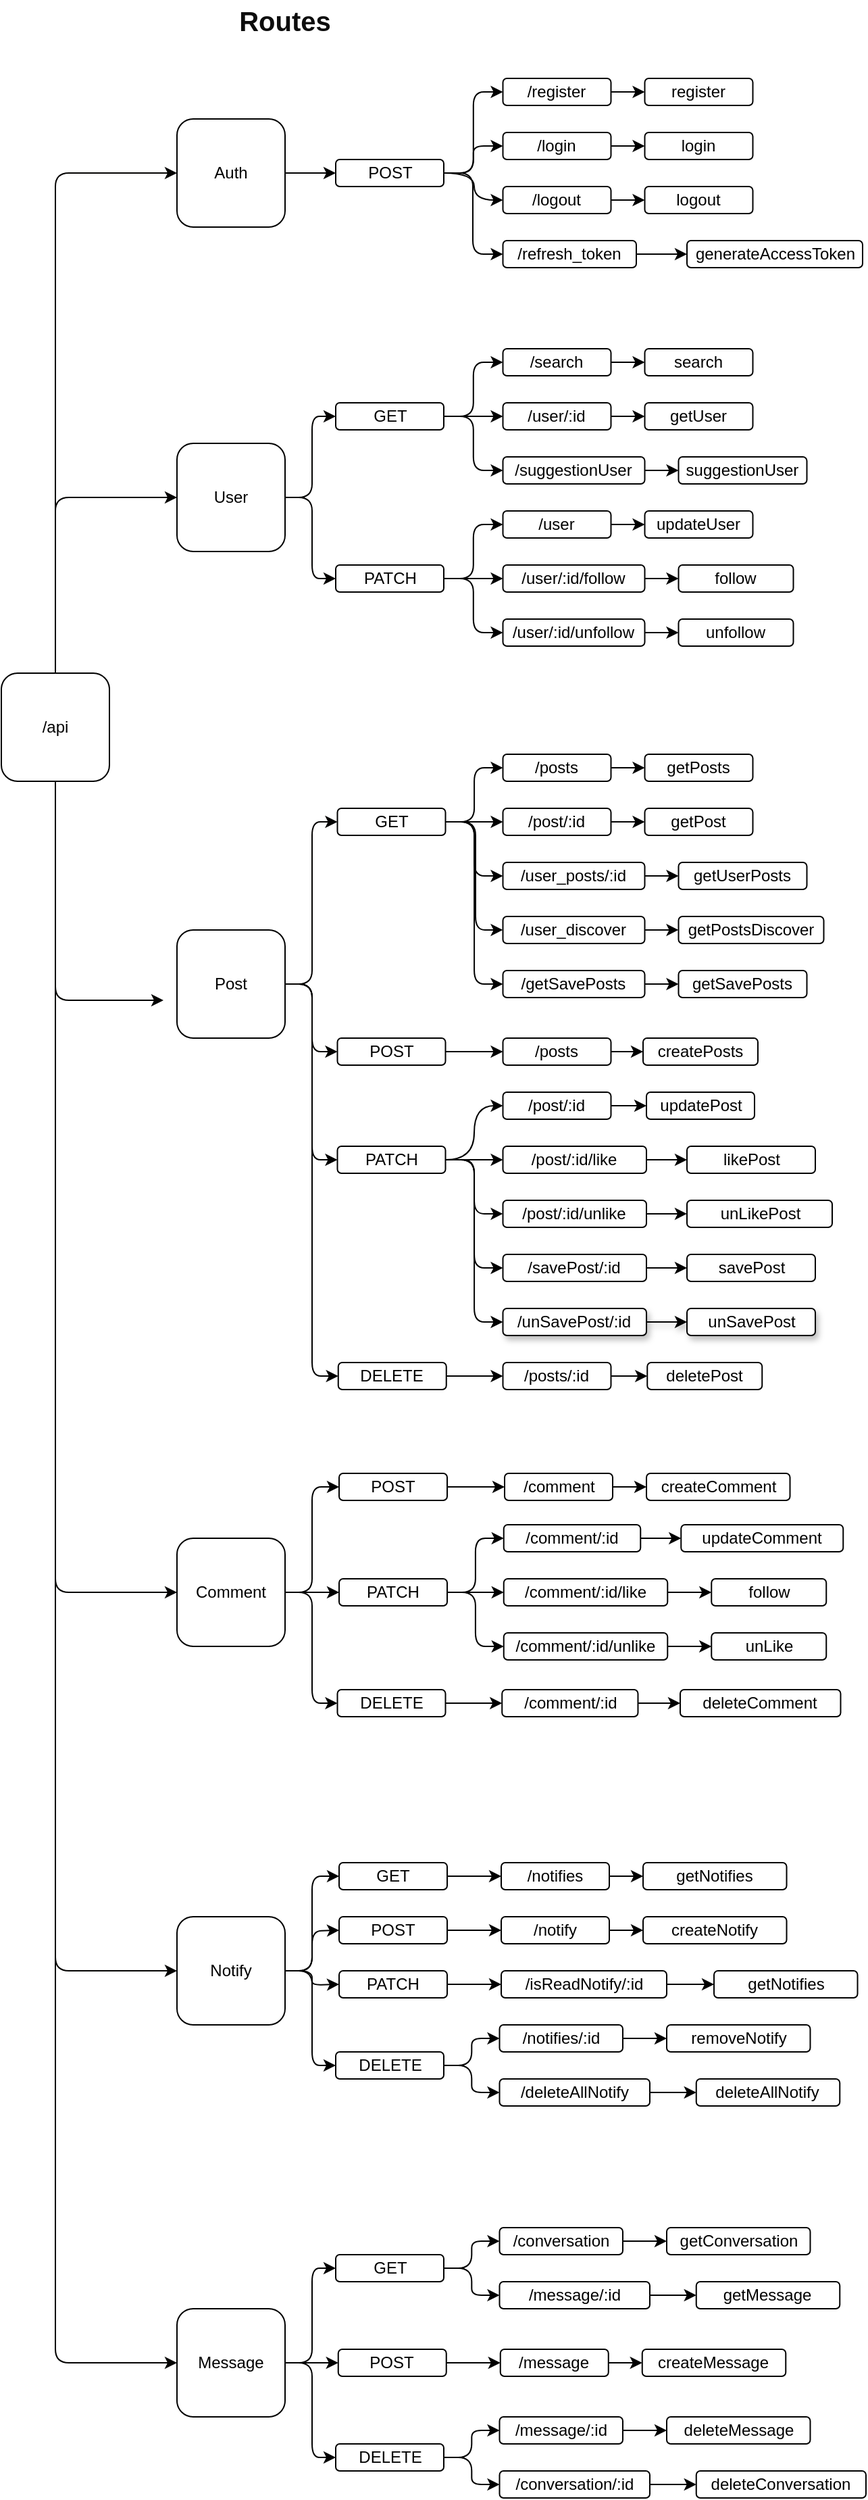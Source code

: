 <mxfile version="17.4.6" type="github">
  <diagram id="-AIn9_jZkJaEOOXUaaFC" name="Page-1">
    <mxGraphModel dx="723" dy="402" grid="1" gridSize="10" guides="1" tooltips="1" connect="1" arrows="1" fold="1" page="1" pageScale="1" pageWidth="1169" pageHeight="827" math="0" shadow="0">
      <root>
        <mxCell id="0" />
        <mxCell id="1" parent="0" />
        <mxCell id="EUdN7cp7eoGhMhSqIml5-3" style="edgeStyle=orthogonalEdgeStyle;curved=0;rounded=1;sketch=0;orthogonalLoop=1;jettySize=auto;html=1;entryX=0;entryY=0.5;entryDx=0;entryDy=0;fontColor=#0D0D0D;strokeColor=#030201;fillColor=#BC6C25;" edge="1" parent="1" source="oRPkmb5jc26MxPRfLBFK-1" target="oRPkmb5jc26MxPRfLBFK-4">
          <mxGeometry relative="1" as="geometry">
            <Array as="points">
              <mxPoint x="250" y="588" />
            </Array>
          </mxGeometry>
        </mxCell>
        <mxCell id="EUdN7cp7eoGhMhSqIml5-4" style="edgeStyle=orthogonalEdgeStyle;curved=0;rounded=1;sketch=0;orthogonalLoop=1;jettySize=auto;html=1;entryX=0;entryY=0.5;entryDx=0;entryDy=0;fontColor=#0D0D0D;strokeColor=#030201;fillColor=#BC6C25;" edge="1" parent="1" source="oRPkmb5jc26MxPRfLBFK-1" target="oRPkmb5jc26MxPRfLBFK-2">
          <mxGeometry relative="1" as="geometry">
            <Array as="points">
              <mxPoint x="250" y="348" />
            </Array>
          </mxGeometry>
        </mxCell>
        <mxCell id="EUdN7cp7eoGhMhSqIml5-5" style="edgeStyle=orthogonalEdgeStyle;curved=0;rounded=1;sketch=0;orthogonalLoop=1;jettySize=auto;html=1;fontColor=#0D0D0D;strokeColor=#030201;fillColor=#BC6C25;" edge="1" parent="1" source="oRPkmb5jc26MxPRfLBFK-1">
          <mxGeometry relative="1" as="geometry">
            <mxPoint x="330" y="960" as="targetPoint" />
            <Array as="points">
              <mxPoint x="250" y="960" />
            </Array>
          </mxGeometry>
        </mxCell>
        <mxCell id="EUdN7cp7eoGhMhSqIml5-6" style="edgeStyle=orthogonalEdgeStyle;curved=0;rounded=1;sketch=0;orthogonalLoop=1;jettySize=auto;html=1;entryX=0;entryY=0.5;entryDx=0;entryDy=0;fontColor=#0D0D0D;strokeColor=#030201;fillColor=#BC6C25;" edge="1" parent="1" source="oRPkmb5jc26MxPRfLBFK-1" target="oRPkmb5jc26MxPRfLBFK-9">
          <mxGeometry relative="1" as="geometry">
            <Array as="points">
              <mxPoint x="250" y="1398" />
            </Array>
          </mxGeometry>
        </mxCell>
        <mxCell id="EUdN7cp7eoGhMhSqIml5-7" style="edgeStyle=orthogonalEdgeStyle;curved=0;rounded=1;sketch=0;orthogonalLoop=1;jettySize=auto;html=1;entryX=0;entryY=0.5;entryDx=0;entryDy=0;fontColor=#0D0D0D;strokeColor=#030201;fillColor=#BC6C25;" edge="1" parent="1" source="oRPkmb5jc26MxPRfLBFK-1" target="oRPkmb5jc26MxPRfLBFK-10">
          <mxGeometry relative="1" as="geometry">
            <Array as="points">
              <mxPoint x="250" y="1678" />
            </Array>
          </mxGeometry>
        </mxCell>
        <mxCell id="EUdN7cp7eoGhMhSqIml5-8" style="edgeStyle=orthogonalEdgeStyle;curved=0;rounded=1;sketch=0;orthogonalLoop=1;jettySize=auto;html=1;entryX=0;entryY=0.5;entryDx=0;entryDy=0;fontColor=#0D0D0D;strokeColor=#030201;fillColor=#BC6C25;" edge="1" parent="1" source="oRPkmb5jc26MxPRfLBFK-1" target="oRPkmb5jc26MxPRfLBFK-11">
          <mxGeometry relative="1" as="geometry">
            <Array as="points">
              <mxPoint x="250" y="1968" />
            </Array>
          </mxGeometry>
        </mxCell>
        <mxCell id="oRPkmb5jc26MxPRfLBFK-1" value="/api" style="whiteSpace=wrap;html=1;aspect=fixed;rounded=1;" parent="1" vertex="1">
          <mxGeometry x="210" y="718" width="80" height="80" as="geometry" />
        </mxCell>
        <mxCell id="oRPkmb5jc26MxPRfLBFK-26" style="edgeStyle=orthogonalEdgeStyle;rounded=1;orthogonalLoop=1;jettySize=auto;html=1;entryX=0;entryY=0.5;entryDx=0;entryDy=0;curved=1;" parent="1" source="oRPkmb5jc26MxPRfLBFK-2" target="oRPkmb5jc26MxPRfLBFK-20" edge="1">
          <mxGeometry relative="1" as="geometry" />
        </mxCell>
        <mxCell id="oRPkmb5jc26MxPRfLBFK-2" value="Auth" style="whiteSpace=wrap;html=1;aspect=fixed;rounded=1;" parent="1" vertex="1">
          <mxGeometry x="340" y="308" width="80" height="80" as="geometry" />
        </mxCell>
        <mxCell id="EUdN7cp7eoGhMhSqIml5-10" style="edgeStyle=orthogonalEdgeStyle;curved=0;rounded=1;sketch=0;orthogonalLoop=1;jettySize=auto;html=1;entryX=0;entryY=0.5;entryDx=0;entryDy=0;fontColor=#0D0D0D;strokeColor=#030201;fillColor=#BC6C25;" edge="1" parent="1" source="oRPkmb5jc26MxPRfLBFK-4" target="oRPkmb5jc26MxPRfLBFK-46">
          <mxGeometry relative="1" as="geometry" />
        </mxCell>
        <mxCell id="EUdN7cp7eoGhMhSqIml5-11" style="edgeStyle=orthogonalEdgeStyle;curved=0;rounded=1;sketch=0;orthogonalLoop=1;jettySize=auto;html=1;entryX=0;entryY=0.5;entryDx=0;entryDy=0;fontColor=#0D0D0D;strokeColor=#030201;fillColor=#BC6C25;" edge="1" parent="1" source="oRPkmb5jc26MxPRfLBFK-4" target="oRPkmb5jc26MxPRfLBFK-48">
          <mxGeometry relative="1" as="geometry" />
        </mxCell>
        <mxCell id="oRPkmb5jc26MxPRfLBFK-4" value="User" style="whiteSpace=wrap;html=1;aspect=fixed;rounded=1;" parent="1" vertex="1">
          <mxGeometry x="340" y="548" width="80" height="80" as="geometry" />
        </mxCell>
        <mxCell id="oRPkmb5jc26MxPRfLBFK-160" style="edgeStyle=orthogonalEdgeStyle;curved=0;rounded=1;sketch=0;orthogonalLoop=1;jettySize=auto;html=1;entryX=0;entryY=0.5;entryDx=0;entryDy=0;" parent="1" source="oRPkmb5jc26MxPRfLBFK-6" target="oRPkmb5jc26MxPRfLBFK-142" edge="1">
          <mxGeometry relative="1" as="geometry">
            <mxPoint x="450" y="1078" as="targetPoint" />
            <Array as="points">
              <mxPoint x="440" y="948" />
              <mxPoint x="440" y="1078" />
            </Array>
          </mxGeometry>
        </mxCell>
        <mxCell id="oRPkmb5jc26MxPRfLBFK-198" style="edgeStyle=orthogonalEdgeStyle;curved=0;rounded=1;sketch=0;orthogonalLoop=1;jettySize=auto;html=1;entryX=0;entryY=0.5;entryDx=0;entryDy=0;" parent="1" source="oRPkmb5jc26MxPRfLBFK-6" target="oRPkmb5jc26MxPRfLBFK-194" edge="1">
          <mxGeometry relative="1" as="geometry">
            <Array as="points">
              <mxPoint x="440" y="948" />
              <mxPoint x="440" y="1238" />
            </Array>
          </mxGeometry>
        </mxCell>
        <mxCell id="EUdN7cp7eoGhMhSqIml5-12" style="edgeStyle=orthogonalEdgeStyle;curved=0;rounded=1;sketch=0;orthogonalLoop=1;jettySize=auto;html=1;entryX=0;entryY=0.5;entryDx=0;entryDy=0;fontColor=#0D0D0D;strokeColor=#030201;fillColor=#BC6C25;" edge="1" parent="1" source="oRPkmb5jc26MxPRfLBFK-6" target="oRPkmb5jc26MxPRfLBFK-106">
          <mxGeometry relative="1" as="geometry">
            <Array as="points">
              <mxPoint x="440" y="948" />
              <mxPoint x="440" y="828" />
            </Array>
          </mxGeometry>
        </mxCell>
        <mxCell id="EUdN7cp7eoGhMhSqIml5-13" style="edgeStyle=orthogonalEdgeStyle;curved=0;rounded=1;sketch=0;orthogonalLoop=1;jettySize=auto;html=1;entryX=0;entryY=0.5;entryDx=0;entryDy=0;fontColor=#0D0D0D;strokeColor=#030201;fillColor=#BC6C25;" edge="1" parent="1" source="oRPkmb5jc26MxPRfLBFK-6" target="oRPkmb5jc26MxPRfLBFK-110">
          <mxGeometry relative="1" as="geometry" />
        </mxCell>
        <mxCell id="oRPkmb5jc26MxPRfLBFK-6" value="Post" style="whiteSpace=wrap;html=1;aspect=fixed;rounded=1;" parent="1" vertex="1">
          <mxGeometry x="340" y="908" width="80" height="80" as="geometry" />
        </mxCell>
        <mxCell id="oRPkmb5jc26MxPRfLBFK-205" style="edgeStyle=orthogonalEdgeStyle;curved=0;rounded=1;sketch=0;orthogonalLoop=1;jettySize=auto;html=1;entryX=0;entryY=0.5;entryDx=0;entryDy=0;" parent="1" source="oRPkmb5jc26MxPRfLBFK-9" target="oRPkmb5jc26MxPRfLBFK-167" edge="1">
          <mxGeometry relative="1" as="geometry">
            <Array as="points">
              <mxPoint x="440" y="1398" />
              <mxPoint x="440" y="1320" />
            </Array>
          </mxGeometry>
        </mxCell>
        <mxCell id="oRPkmb5jc26MxPRfLBFK-206" style="edgeStyle=orthogonalEdgeStyle;curved=0;rounded=1;sketch=0;orthogonalLoop=1;jettySize=auto;html=1;" parent="1" source="oRPkmb5jc26MxPRfLBFK-9" target="oRPkmb5jc26MxPRfLBFK-171" edge="1">
          <mxGeometry relative="1" as="geometry" />
        </mxCell>
        <mxCell id="oRPkmb5jc26MxPRfLBFK-207" style="edgeStyle=orthogonalEdgeStyle;curved=0;rounded=1;sketch=0;orthogonalLoop=1;jettySize=auto;html=1;entryX=0;entryY=0.5;entryDx=0;entryDy=0;" parent="1" source="oRPkmb5jc26MxPRfLBFK-9" target="oRPkmb5jc26MxPRfLBFK-201" edge="1">
          <mxGeometry relative="1" as="geometry">
            <Array as="points">
              <mxPoint x="440" y="1398" />
              <mxPoint x="440" y="1480" />
            </Array>
          </mxGeometry>
        </mxCell>
        <mxCell id="oRPkmb5jc26MxPRfLBFK-9" value="Comment" style="whiteSpace=wrap;html=1;aspect=fixed;rounded=1;" parent="1" vertex="1">
          <mxGeometry x="340" y="1358" width="80" height="80" as="geometry" />
        </mxCell>
        <mxCell id="oRPkmb5jc26MxPRfLBFK-234" style="edgeStyle=orthogonalEdgeStyle;curved=0;rounded=1;sketch=0;orthogonalLoop=1;jettySize=auto;html=1;entryX=0;entryY=0.5;entryDx=0;entryDy=0;" parent="1" source="oRPkmb5jc26MxPRfLBFK-10" target="oRPkmb5jc26MxPRfLBFK-209" edge="1">
          <mxGeometry relative="1" as="geometry">
            <Array as="points">
              <mxPoint x="440" y="1678" />
              <mxPoint x="440" y="1608" />
            </Array>
          </mxGeometry>
        </mxCell>
        <mxCell id="oRPkmb5jc26MxPRfLBFK-235" style="edgeStyle=orthogonalEdgeStyle;curved=0;rounded=1;sketch=0;orthogonalLoop=1;jettySize=auto;html=1;" parent="1" source="oRPkmb5jc26MxPRfLBFK-10" edge="1">
          <mxGeometry relative="1" as="geometry">
            <mxPoint x="460" y="1648.0" as="targetPoint" />
          </mxGeometry>
        </mxCell>
        <mxCell id="oRPkmb5jc26MxPRfLBFK-236" style="edgeStyle=orthogonalEdgeStyle;curved=0;rounded=1;sketch=0;orthogonalLoop=1;jettySize=auto;html=1;" parent="1" source="oRPkmb5jc26MxPRfLBFK-10" edge="1">
          <mxGeometry relative="1" as="geometry">
            <mxPoint x="460" y="1688.0" as="targetPoint" />
          </mxGeometry>
        </mxCell>
        <mxCell id="oRPkmb5jc26MxPRfLBFK-237" style="edgeStyle=orthogonalEdgeStyle;curved=0;rounded=1;sketch=0;orthogonalLoop=1;jettySize=auto;html=1;entryX=0;entryY=0.5;entryDx=0;entryDy=0;" parent="1" source="oRPkmb5jc26MxPRfLBFK-10" target="oRPkmb5jc26MxPRfLBFK-225" edge="1">
          <mxGeometry relative="1" as="geometry">
            <Array as="points">
              <mxPoint x="440" y="1678" />
              <mxPoint x="440" y="1748" />
            </Array>
          </mxGeometry>
        </mxCell>
        <mxCell id="oRPkmb5jc26MxPRfLBFK-10" value="Notify" style="whiteSpace=wrap;html=1;aspect=fixed;rounded=1;" parent="1" vertex="1">
          <mxGeometry x="340" y="1638" width="80" height="80" as="geometry" />
        </mxCell>
        <mxCell id="oRPkmb5jc26MxPRfLBFK-261" style="edgeStyle=orthogonalEdgeStyle;curved=0;rounded=1;sketch=0;orthogonalLoop=1;jettySize=auto;html=1;entryX=0;entryY=0.5;entryDx=0;entryDy=0;" parent="1" source="oRPkmb5jc26MxPRfLBFK-11" target="oRPkmb5jc26MxPRfLBFK-240" edge="1">
          <mxGeometry relative="1" as="geometry">
            <Array as="points">
              <mxPoint x="440" y="1968" />
              <mxPoint x="440" y="1898" />
            </Array>
          </mxGeometry>
        </mxCell>
        <mxCell id="oRPkmb5jc26MxPRfLBFK-262" style="edgeStyle=orthogonalEdgeStyle;curved=0;rounded=1;sketch=0;orthogonalLoop=1;jettySize=auto;html=1;entryX=0;entryY=0.5;entryDx=0;entryDy=0;" parent="1" source="oRPkmb5jc26MxPRfLBFK-11" target="oRPkmb5jc26MxPRfLBFK-248" edge="1">
          <mxGeometry relative="1" as="geometry" />
        </mxCell>
        <mxCell id="oRPkmb5jc26MxPRfLBFK-263" style="edgeStyle=orthogonalEdgeStyle;curved=0;rounded=1;sketch=0;orthogonalLoop=1;jettySize=auto;html=1;entryX=0;entryY=0.5;entryDx=0;entryDy=0;" parent="1" source="oRPkmb5jc26MxPRfLBFK-11" target="oRPkmb5jc26MxPRfLBFK-254" edge="1">
          <mxGeometry relative="1" as="geometry">
            <Array as="points">
              <mxPoint x="440" y="1968" />
              <mxPoint x="440" y="2038" />
            </Array>
          </mxGeometry>
        </mxCell>
        <mxCell id="oRPkmb5jc26MxPRfLBFK-11" value="Message" style="whiteSpace=wrap;html=1;aspect=fixed;rounded=1;" parent="1" vertex="1">
          <mxGeometry x="340" y="1928" width="80" height="80" as="geometry" />
        </mxCell>
        <mxCell id="oRPkmb5jc26MxPRfLBFK-34" style="edgeStyle=orthogonalEdgeStyle;rounded=1;orthogonalLoop=1;jettySize=auto;html=1;entryX=0;entryY=0.5;entryDx=0;entryDy=0;curved=1;" parent="1" source="oRPkmb5jc26MxPRfLBFK-20" target="oRPkmb5jc26MxPRfLBFK-33" edge="1">
          <mxGeometry relative="1" as="geometry">
            <Array as="points">
              <mxPoint x="560" y="348" />
              <mxPoint x="560" y="368" />
            </Array>
          </mxGeometry>
        </mxCell>
        <mxCell id="oRPkmb5jc26MxPRfLBFK-90" style="edgeStyle=orthogonalEdgeStyle;curved=0;rounded=1;sketch=0;orthogonalLoop=1;jettySize=auto;html=1;entryX=0;entryY=0.5;entryDx=0;entryDy=0;" parent="1" source="oRPkmb5jc26MxPRfLBFK-20" target="oRPkmb5jc26MxPRfLBFK-31" edge="1">
          <mxGeometry relative="1" as="geometry" />
        </mxCell>
        <mxCell id="oRPkmb5jc26MxPRfLBFK-91" style="edgeStyle=orthogonalEdgeStyle;curved=0;rounded=1;sketch=0;orthogonalLoop=1;jettySize=auto;html=1;entryX=0;entryY=0.5;entryDx=0;entryDy=0;" parent="1" source="oRPkmb5jc26MxPRfLBFK-20" target="oRPkmb5jc26MxPRfLBFK-28" edge="1">
          <mxGeometry relative="1" as="geometry" />
        </mxCell>
        <mxCell id="oRPkmb5jc26MxPRfLBFK-92" style="edgeStyle=orthogonalEdgeStyle;curved=0;rounded=1;sketch=0;orthogonalLoop=1;jettySize=auto;html=1;entryX=0;entryY=0.5;entryDx=0;entryDy=0;" parent="1" source="oRPkmb5jc26MxPRfLBFK-20" target="oRPkmb5jc26MxPRfLBFK-35" edge="1">
          <mxGeometry relative="1" as="geometry">
            <Array as="points">
              <mxPoint x="559" y="348" />
              <mxPoint x="559" y="408" />
            </Array>
          </mxGeometry>
        </mxCell>
        <mxCell id="oRPkmb5jc26MxPRfLBFK-20" value="POST" style="rounded=1;whiteSpace=wrap;html=1;" parent="1" vertex="1">
          <mxGeometry x="457.5" y="338" width="80" height="20" as="geometry" />
        </mxCell>
        <mxCell id="oRPkmb5jc26MxPRfLBFK-38" style="edgeStyle=orthogonalEdgeStyle;rounded=1;orthogonalLoop=1;jettySize=auto;html=1;curved=1;" parent="1" source="oRPkmb5jc26MxPRfLBFK-28" target="oRPkmb5jc26MxPRfLBFK-37" edge="1">
          <mxGeometry relative="1" as="geometry" />
        </mxCell>
        <mxCell id="oRPkmb5jc26MxPRfLBFK-28" value="/register" style="rounded=1;whiteSpace=wrap;html=1;" parent="1" vertex="1">
          <mxGeometry x="581.25" y="278" width="80" height="20" as="geometry" />
        </mxCell>
        <mxCell id="oRPkmb5jc26MxPRfLBFK-42" style="edgeStyle=orthogonalEdgeStyle;rounded=1;orthogonalLoop=1;jettySize=auto;html=1;curved=1;" parent="1" source="oRPkmb5jc26MxPRfLBFK-31" target="oRPkmb5jc26MxPRfLBFK-39" edge="1">
          <mxGeometry relative="1" as="geometry" />
        </mxCell>
        <mxCell id="oRPkmb5jc26MxPRfLBFK-31" value="/login" style="rounded=1;whiteSpace=wrap;html=1;" parent="1" vertex="1">
          <mxGeometry x="581.25" y="318" width="80" height="20" as="geometry" />
        </mxCell>
        <mxCell id="oRPkmb5jc26MxPRfLBFK-43" style="edgeStyle=orthogonalEdgeStyle;rounded=1;orthogonalLoop=1;jettySize=auto;html=1;curved=1;" parent="1" source="oRPkmb5jc26MxPRfLBFK-33" target="oRPkmb5jc26MxPRfLBFK-40" edge="1">
          <mxGeometry relative="1" as="geometry" />
        </mxCell>
        <mxCell id="oRPkmb5jc26MxPRfLBFK-33" value="/logout" style="rounded=1;whiteSpace=wrap;html=1;" parent="1" vertex="1">
          <mxGeometry x="581.25" y="358" width="80" height="20" as="geometry" />
        </mxCell>
        <mxCell id="oRPkmb5jc26MxPRfLBFK-44" style="edgeStyle=orthogonalEdgeStyle;rounded=1;orthogonalLoop=1;jettySize=auto;html=1;curved=1;" parent="1" source="oRPkmb5jc26MxPRfLBFK-35" target="oRPkmb5jc26MxPRfLBFK-41" edge="1">
          <mxGeometry relative="1" as="geometry" />
        </mxCell>
        <mxCell id="oRPkmb5jc26MxPRfLBFK-35" value="/refresh_token" style="rounded=1;whiteSpace=wrap;html=1;" parent="1" vertex="1">
          <mxGeometry x="581.25" y="398" width="98.75" height="20" as="geometry" />
        </mxCell>
        <mxCell id="oRPkmb5jc26MxPRfLBFK-37" value="register" style="rounded=1;whiteSpace=wrap;html=1;" parent="1" vertex="1">
          <mxGeometry x="686.25" y="278" width="80" height="20" as="geometry" />
        </mxCell>
        <mxCell id="oRPkmb5jc26MxPRfLBFK-39" value="login" style="rounded=1;whiteSpace=wrap;html=1;" parent="1" vertex="1">
          <mxGeometry x="686.25" y="318" width="80" height="20" as="geometry" />
        </mxCell>
        <mxCell id="oRPkmb5jc26MxPRfLBFK-40" value="logout" style="rounded=1;whiteSpace=wrap;html=1;" parent="1" vertex="1">
          <mxGeometry x="686.25" y="358" width="80" height="20" as="geometry" />
        </mxCell>
        <mxCell id="oRPkmb5jc26MxPRfLBFK-41" value="generateAccessToken" style="rounded=1;whiteSpace=wrap;html=1;" parent="1" vertex="1">
          <mxGeometry x="717.5" y="398" width="130" height="20" as="geometry" />
        </mxCell>
        <mxCell id="oRPkmb5jc26MxPRfLBFK-77" style="edgeStyle=orthogonalEdgeStyle;rounded=1;orthogonalLoop=1;jettySize=auto;html=1;curved=1;" parent="1" source="oRPkmb5jc26MxPRfLBFK-46" target="oRPkmb5jc26MxPRfLBFK-50" edge="1">
          <mxGeometry relative="1" as="geometry" />
        </mxCell>
        <mxCell id="oRPkmb5jc26MxPRfLBFK-99" style="edgeStyle=orthogonalEdgeStyle;curved=0;rounded=1;sketch=0;orthogonalLoop=1;jettySize=auto;html=1;entryX=0;entryY=0.5;entryDx=0;entryDy=0;" parent="1" source="oRPkmb5jc26MxPRfLBFK-46" target="oRPkmb5jc26MxPRfLBFK-49" edge="1">
          <mxGeometry relative="1" as="geometry" />
        </mxCell>
        <mxCell id="oRPkmb5jc26MxPRfLBFK-100" style="edgeStyle=orthogonalEdgeStyle;curved=0;rounded=1;sketch=0;orthogonalLoop=1;jettySize=auto;html=1;entryX=0;entryY=0.5;entryDx=0;entryDy=0;" parent="1" source="oRPkmb5jc26MxPRfLBFK-46" target="oRPkmb5jc26MxPRfLBFK-60" edge="1">
          <mxGeometry relative="1" as="geometry" />
        </mxCell>
        <mxCell id="oRPkmb5jc26MxPRfLBFK-46" value="GET" style="rounded=1;whiteSpace=wrap;html=1;" parent="1" vertex="1">
          <mxGeometry x="457.5" y="518" width="80" height="20" as="geometry" />
        </mxCell>
        <mxCell id="oRPkmb5jc26MxPRfLBFK-82" style="edgeStyle=orthogonalEdgeStyle;rounded=1;orthogonalLoop=1;jettySize=auto;html=1;entryX=0;entryY=0.5;entryDx=0;entryDy=0;curved=1;" parent="1" source="oRPkmb5jc26MxPRfLBFK-48" target="oRPkmb5jc26MxPRfLBFK-52" edge="1">
          <mxGeometry relative="1" as="geometry" />
        </mxCell>
        <mxCell id="oRPkmb5jc26MxPRfLBFK-101" style="edgeStyle=orthogonalEdgeStyle;curved=0;rounded=1;sketch=0;orthogonalLoop=1;jettySize=auto;html=1;entryX=0;entryY=0.5;entryDx=0;entryDy=0;" parent="1" source="oRPkmb5jc26MxPRfLBFK-48" target="oRPkmb5jc26MxPRfLBFK-59" edge="1">
          <mxGeometry relative="1" as="geometry" />
        </mxCell>
        <mxCell id="oRPkmb5jc26MxPRfLBFK-102" style="edgeStyle=orthogonalEdgeStyle;curved=0;rounded=1;sketch=0;orthogonalLoop=1;jettySize=auto;html=1;entryX=0;entryY=0.5;entryDx=0;entryDy=0;" parent="1" source="oRPkmb5jc26MxPRfLBFK-48" target="oRPkmb5jc26MxPRfLBFK-51" edge="1">
          <mxGeometry relative="1" as="geometry" />
        </mxCell>
        <mxCell id="oRPkmb5jc26MxPRfLBFK-48" value="PATCH" style="rounded=1;whiteSpace=wrap;html=1;" parent="1" vertex="1">
          <mxGeometry x="457.5" y="638" width="80" height="20" as="geometry" />
        </mxCell>
        <mxCell id="oRPkmb5jc26MxPRfLBFK-72" style="edgeStyle=orthogonalEdgeStyle;rounded=1;orthogonalLoop=1;jettySize=auto;html=1;exitX=1;exitY=0.5;exitDx=0;exitDy=0;entryX=0;entryY=0.5;entryDx=0;entryDy=0;curved=1;" parent="1" source="oRPkmb5jc26MxPRfLBFK-49" target="oRPkmb5jc26MxPRfLBFK-53" edge="1">
          <mxGeometry relative="1" as="geometry" />
        </mxCell>
        <mxCell id="oRPkmb5jc26MxPRfLBFK-49" value="/search" style="rounded=1;whiteSpace=wrap;html=1;" parent="1" vertex="1">
          <mxGeometry x="581.25" y="478" width="80" height="20" as="geometry" />
        </mxCell>
        <mxCell id="oRPkmb5jc26MxPRfLBFK-79" style="edgeStyle=orthogonalEdgeStyle;rounded=1;orthogonalLoop=1;jettySize=auto;html=1;entryX=0;entryY=0.5;entryDx=0;entryDy=0;curved=1;" parent="1" source="oRPkmb5jc26MxPRfLBFK-50" target="oRPkmb5jc26MxPRfLBFK-54" edge="1">
          <mxGeometry relative="1" as="geometry" />
        </mxCell>
        <mxCell id="oRPkmb5jc26MxPRfLBFK-50" value="/user/:id" style="rounded=1;whiteSpace=wrap;html=1;" parent="1" vertex="1">
          <mxGeometry x="581.25" y="518" width="80" height="20" as="geometry" />
        </mxCell>
        <mxCell id="oRPkmb5jc26MxPRfLBFK-81" style="edgeStyle=orthogonalEdgeStyle;rounded=1;orthogonalLoop=1;jettySize=auto;html=1;entryX=0;entryY=0.5;entryDx=0;entryDy=0;curved=1;" parent="1" source="oRPkmb5jc26MxPRfLBFK-51" target="oRPkmb5jc26MxPRfLBFK-55" edge="1">
          <mxGeometry relative="1" as="geometry" />
        </mxCell>
        <mxCell id="oRPkmb5jc26MxPRfLBFK-51" value="/user" style="rounded=1;whiteSpace=wrap;html=1;" parent="1" vertex="1">
          <mxGeometry x="581.25" y="598" width="80" height="20" as="geometry" />
        </mxCell>
        <mxCell id="oRPkmb5jc26MxPRfLBFK-84" style="edgeStyle=orthogonalEdgeStyle;rounded=1;orthogonalLoop=1;jettySize=auto;html=1;entryX=0;entryY=0.5;entryDx=0;entryDy=0;curved=1;" parent="1" source="oRPkmb5jc26MxPRfLBFK-52" target="oRPkmb5jc26MxPRfLBFK-56" edge="1">
          <mxGeometry relative="1" as="geometry" />
        </mxCell>
        <mxCell id="oRPkmb5jc26MxPRfLBFK-52" value="/user/:id/follow" style="rounded=1;whiteSpace=wrap;html=1;" parent="1" vertex="1">
          <mxGeometry x="581.25" y="638" width="105" height="20" as="geometry" />
        </mxCell>
        <mxCell id="oRPkmb5jc26MxPRfLBFK-53" value="search" style="rounded=1;whiteSpace=wrap;html=1;" parent="1" vertex="1">
          <mxGeometry x="686.25" y="478" width="80" height="20" as="geometry" />
        </mxCell>
        <mxCell id="oRPkmb5jc26MxPRfLBFK-54" value="getUser" style="rounded=1;whiteSpace=wrap;html=1;" parent="1" vertex="1">
          <mxGeometry x="686.25" y="518" width="80" height="20" as="geometry" />
        </mxCell>
        <mxCell id="oRPkmb5jc26MxPRfLBFK-55" value="updateUser" style="rounded=1;whiteSpace=wrap;html=1;" parent="1" vertex="1">
          <mxGeometry x="686.25" y="598" width="80" height="20" as="geometry" />
        </mxCell>
        <mxCell id="oRPkmb5jc26MxPRfLBFK-56" value="follow" style="rounded=1;whiteSpace=wrap;html=1;" parent="1" vertex="1">
          <mxGeometry x="711.25" y="638" width="85" height="20" as="geometry" />
        </mxCell>
        <mxCell id="oRPkmb5jc26MxPRfLBFK-86" style="edgeStyle=orthogonalEdgeStyle;rounded=1;orthogonalLoop=1;jettySize=auto;html=1;entryX=0;entryY=0.5;entryDx=0;entryDy=0;curved=1;" parent="1" source="oRPkmb5jc26MxPRfLBFK-59" target="oRPkmb5jc26MxPRfLBFK-61" edge="1">
          <mxGeometry relative="1" as="geometry" />
        </mxCell>
        <mxCell id="oRPkmb5jc26MxPRfLBFK-59" value="/user/:id/unfollow" style="rounded=1;whiteSpace=wrap;html=1;" parent="1" vertex="1">
          <mxGeometry x="581.25" y="678" width="105" height="20" as="geometry" />
        </mxCell>
        <mxCell id="oRPkmb5jc26MxPRfLBFK-88" style="edgeStyle=orthogonalEdgeStyle;rounded=1;orthogonalLoop=1;jettySize=auto;html=1;entryX=0;entryY=0.5;entryDx=0;entryDy=0;curved=1;" parent="1" source="oRPkmb5jc26MxPRfLBFK-60" target="oRPkmb5jc26MxPRfLBFK-62" edge="1">
          <mxGeometry relative="1" as="geometry" />
        </mxCell>
        <mxCell id="oRPkmb5jc26MxPRfLBFK-60" value="/suggestionUser" style="rounded=1;whiteSpace=wrap;html=1;" parent="1" vertex="1">
          <mxGeometry x="581.25" y="558" width="105" height="20" as="geometry" />
        </mxCell>
        <mxCell id="oRPkmb5jc26MxPRfLBFK-61" value="unfollow" style="rounded=1;whiteSpace=wrap;html=1;" parent="1" vertex="1">
          <mxGeometry x="711.25" y="678" width="85" height="20" as="geometry" />
        </mxCell>
        <mxCell id="oRPkmb5jc26MxPRfLBFK-62" value="suggestionUser" style="rounded=1;whiteSpace=wrap;html=1;" parent="1" vertex="1">
          <mxGeometry x="711.25" y="558" width="95" height="20" as="geometry" />
        </mxCell>
        <mxCell id="oRPkmb5jc26MxPRfLBFK-103" style="edgeStyle=orthogonalEdgeStyle;rounded=1;orthogonalLoop=1;jettySize=auto;html=1;curved=1;" parent="1" source="oRPkmb5jc26MxPRfLBFK-106" target="oRPkmb5jc26MxPRfLBFK-114" edge="1">
          <mxGeometry relative="1" as="geometry" />
        </mxCell>
        <mxCell id="oRPkmb5jc26MxPRfLBFK-104" style="edgeStyle=orthogonalEdgeStyle;curved=0;rounded=1;sketch=0;orthogonalLoop=1;jettySize=auto;html=1;entryX=0;entryY=0.5;entryDx=0;entryDy=0;" parent="1" source="oRPkmb5jc26MxPRfLBFK-106" target="oRPkmb5jc26MxPRfLBFK-112" edge="1">
          <mxGeometry relative="1" as="geometry" />
        </mxCell>
        <mxCell id="oRPkmb5jc26MxPRfLBFK-105" style="edgeStyle=orthogonalEdgeStyle;curved=0;rounded=1;sketch=0;orthogonalLoop=1;jettySize=auto;html=1;entryX=0;entryY=0.5;entryDx=0;entryDy=0;" parent="1" source="oRPkmb5jc26MxPRfLBFK-106" target="oRPkmb5jc26MxPRfLBFK-126" edge="1">
          <mxGeometry relative="1" as="geometry" />
        </mxCell>
        <mxCell id="oRPkmb5jc26MxPRfLBFK-106" value="GET" style="rounded=1;whiteSpace=wrap;html=1;" parent="1" vertex="1">
          <mxGeometry x="458.75" y="818" width="80" height="20" as="geometry" />
        </mxCell>
        <mxCell id="oRPkmb5jc26MxPRfLBFK-107" style="edgeStyle=orthogonalEdgeStyle;rounded=1;orthogonalLoop=1;jettySize=auto;html=1;entryX=0;entryY=0.5;entryDx=0;entryDy=0;curved=1;" parent="1" source="oRPkmb5jc26MxPRfLBFK-110" target="oRPkmb5jc26MxPRfLBFK-118" edge="1">
          <mxGeometry relative="1" as="geometry" />
        </mxCell>
        <mxCell id="oRPkmb5jc26MxPRfLBFK-110" value="POST" style="rounded=1;whiteSpace=wrap;html=1;" parent="1" vertex="1">
          <mxGeometry x="458.75" y="988" width="80" height="20" as="geometry" />
        </mxCell>
        <mxCell id="oRPkmb5jc26MxPRfLBFK-111" style="edgeStyle=orthogonalEdgeStyle;rounded=1;orthogonalLoop=1;jettySize=auto;html=1;exitX=1;exitY=0.5;exitDx=0;exitDy=0;entryX=0;entryY=0.5;entryDx=0;entryDy=0;curved=1;" parent="1" source="oRPkmb5jc26MxPRfLBFK-112" target="oRPkmb5jc26MxPRfLBFK-119" edge="1">
          <mxGeometry relative="1" as="geometry" />
        </mxCell>
        <mxCell id="oRPkmb5jc26MxPRfLBFK-112" value="/posts" style="rounded=1;whiteSpace=wrap;html=1;" parent="1" vertex="1">
          <mxGeometry x="581.25" y="778" width="80" height="20" as="geometry" />
        </mxCell>
        <mxCell id="oRPkmb5jc26MxPRfLBFK-113" style="edgeStyle=orthogonalEdgeStyle;rounded=1;orthogonalLoop=1;jettySize=auto;html=1;entryX=0;entryY=0.5;entryDx=0;entryDy=0;curved=1;" parent="1" source="oRPkmb5jc26MxPRfLBFK-114" target="oRPkmb5jc26MxPRfLBFK-120" edge="1">
          <mxGeometry relative="1" as="geometry" />
        </mxCell>
        <mxCell id="oRPkmb5jc26MxPRfLBFK-114" value="/post/:id" style="rounded=1;whiteSpace=wrap;html=1;" parent="1" vertex="1">
          <mxGeometry x="581.25" y="818" width="80" height="20" as="geometry" />
        </mxCell>
        <mxCell id="oRPkmb5jc26MxPRfLBFK-117" style="edgeStyle=orthogonalEdgeStyle;rounded=1;orthogonalLoop=1;jettySize=auto;html=1;entryX=0;entryY=0.5;entryDx=0;entryDy=0;curved=1;" parent="1" source="oRPkmb5jc26MxPRfLBFK-118" target="oRPkmb5jc26MxPRfLBFK-122" edge="1">
          <mxGeometry relative="1" as="geometry" />
        </mxCell>
        <mxCell id="oRPkmb5jc26MxPRfLBFK-118" value="/posts" style="rounded=1;whiteSpace=wrap;html=1;" parent="1" vertex="1">
          <mxGeometry x="581.25" y="988" width="80" height="20" as="geometry" />
        </mxCell>
        <mxCell id="oRPkmb5jc26MxPRfLBFK-119" value="getPosts" style="rounded=1;whiteSpace=wrap;html=1;" parent="1" vertex="1">
          <mxGeometry x="686.25" y="778" width="80" height="20" as="geometry" />
        </mxCell>
        <mxCell id="oRPkmb5jc26MxPRfLBFK-120" value="getPost" style="rounded=1;whiteSpace=wrap;html=1;" parent="1" vertex="1">
          <mxGeometry x="686.25" y="818" width="80" height="20" as="geometry" />
        </mxCell>
        <mxCell id="oRPkmb5jc26MxPRfLBFK-122" value="createPosts" style="rounded=1;whiteSpace=wrap;html=1;" parent="1" vertex="1">
          <mxGeometry x="685" y="988" width="85" height="20" as="geometry" />
        </mxCell>
        <mxCell id="oRPkmb5jc26MxPRfLBFK-125" style="edgeStyle=orthogonalEdgeStyle;rounded=1;orthogonalLoop=1;jettySize=auto;html=1;entryX=0;entryY=0.5;entryDx=0;entryDy=0;curved=1;" parent="1" source="oRPkmb5jc26MxPRfLBFK-126" target="oRPkmb5jc26MxPRfLBFK-128" edge="1">
          <mxGeometry relative="1" as="geometry" />
        </mxCell>
        <mxCell id="oRPkmb5jc26MxPRfLBFK-126" value="/user_posts/:id" style="rounded=1;whiteSpace=wrap;html=1;" parent="1" vertex="1">
          <mxGeometry x="581.25" y="858" width="105" height="20" as="geometry" />
        </mxCell>
        <mxCell id="oRPkmb5jc26MxPRfLBFK-128" value="getUserPosts" style="rounded=1;whiteSpace=wrap;html=1;" parent="1" vertex="1">
          <mxGeometry x="711.25" y="858" width="95" height="20" as="geometry" />
        </mxCell>
        <mxCell id="oRPkmb5jc26MxPRfLBFK-130" style="edgeStyle=orthogonalEdgeStyle;curved=0;rounded=1;sketch=0;orthogonalLoop=1;jettySize=auto;html=1;entryX=0;entryY=0.5;entryDx=0;entryDy=0;" parent="1" target="oRPkmb5jc26MxPRfLBFK-132" edge="1">
          <mxGeometry relative="1" as="geometry">
            <mxPoint x="541.25" y="828" as="sourcePoint" />
            <Array as="points">
              <mxPoint x="561" y="828" />
              <mxPoint x="561" y="908" />
            </Array>
          </mxGeometry>
        </mxCell>
        <mxCell id="oRPkmb5jc26MxPRfLBFK-131" style="edgeStyle=orthogonalEdgeStyle;rounded=1;orthogonalLoop=1;jettySize=auto;html=1;entryX=0;entryY=0.5;entryDx=0;entryDy=0;curved=1;" parent="1" source="oRPkmb5jc26MxPRfLBFK-132" target="oRPkmb5jc26MxPRfLBFK-133" edge="1">
          <mxGeometry relative="1" as="geometry" />
        </mxCell>
        <mxCell id="oRPkmb5jc26MxPRfLBFK-132" value="/user_discover" style="rounded=1;whiteSpace=wrap;html=1;" parent="1" vertex="1">
          <mxGeometry x="581.25" y="897.97" width="105" height="20" as="geometry" />
        </mxCell>
        <mxCell id="oRPkmb5jc26MxPRfLBFK-133" value="getPostsDiscover" style="rounded=1;whiteSpace=wrap;html=1;" parent="1" vertex="1">
          <mxGeometry x="711.25" y="897.97" width="107.5" height="20" as="geometry" />
        </mxCell>
        <mxCell id="oRPkmb5jc26MxPRfLBFK-134" style="edgeStyle=orthogonalEdgeStyle;curved=0;rounded=1;sketch=0;orthogonalLoop=1;jettySize=auto;html=1;entryX=0;entryY=0.5;entryDx=0;entryDy=0;exitX=1;exitY=0.5;exitDx=0;exitDy=0;" parent="1" source="oRPkmb5jc26MxPRfLBFK-106" target="oRPkmb5jc26MxPRfLBFK-136" edge="1">
          <mxGeometry relative="1" as="geometry">
            <mxPoint x="536.25" y="908.029" as="sourcePoint" />
          </mxGeometry>
        </mxCell>
        <mxCell id="oRPkmb5jc26MxPRfLBFK-135" style="edgeStyle=orthogonalEdgeStyle;rounded=1;orthogonalLoop=1;jettySize=auto;html=1;entryX=0;entryY=0.5;entryDx=0;entryDy=0;curved=1;" parent="1" source="oRPkmb5jc26MxPRfLBFK-136" target="oRPkmb5jc26MxPRfLBFK-137" edge="1">
          <mxGeometry relative="1" as="geometry" />
        </mxCell>
        <mxCell id="oRPkmb5jc26MxPRfLBFK-136" value="/getSavePosts" style="rounded=1;whiteSpace=wrap;html=1;" parent="1" vertex="1">
          <mxGeometry x="581.25" y="938" width="105" height="20" as="geometry" />
        </mxCell>
        <mxCell id="oRPkmb5jc26MxPRfLBFK-137" value="getSavePosts" style="rounded=1;whiteSpace=wrap;html=1;" parent="1" vertex="1">
          <mxGeometry x="711.25" y="938" width="95" height="20" as="geometry" />
        </mxCell>
        <mxCell id="oRPkmb5jc26MxPRfLBFK-139" style="edgeStyle=orthogonalEdgeStyle;rounded=1;orthogonalLoop=1;jettySize=auto;html=1;curved=1;" parent="1" source="oRPkmb5jc26MxPRfLBFK-142" target="oRPkmb5jc26MxPRfLBFK-146" edge="1">
          <mxGeometry relative="1" as="geometry">
            <Array as="points">
              <mxPoint x="560" y="1078" />
              <mxPoint x="560" y="1038" />
            </Array>
          </mxGeometry>
        </mxCell>
        <mxCell id="oRPkmb5jc26MxPRfLBFK-141" style="edgeStyle=orthogonalEdgeStyle;curved=0;rounded=1;sketch=0;orthogonalLoop=1;jettySize=auto;html=1;entryX=0;entryY=0.5;entryDx=0;entryDy=0;" parent="1" source="oRPkmb5jc26MxPRfLBFK-142" target="oRPkmb5jc26MxPRfLBFK-150" edge="1">
          <mxGeometry relative="1" as="geometry" />
        </mxCell>
        <mxCell id="oRPkmb5jc26MxPRfLBFK-213" style="edgeStyle=orthogonalEdgeStyle;curved=0;rounded=1;sketch=0;orthogonalLoop=1;jettySize=auto;html=1;entryX=0;entryY=0.5;entryDx=0;entryDy=0;" parent="1" source="oRPkmb5jc26MxPRfLBFK-142" target="oRPkmb5jc26MxPRfLBFK-162" edge="1">
          <mxGeometry relative="1" as="geometry" />
        </mxCell>
        <mxCell id="oRPkmb5jc26MxPRfLBFK-142" value="PATCH" style="rounded=1;whiteSpace=wrap;html=1;" parent="1" vertex="1">
          <mxGeometry x="458.75" y="1068" width="80" height="20" as="geometry" />
        </mxCell>
        <mxCell id="oRPkmb5jc26MxPRfLBFK-145" style="edgeStyle=orthogonalEdgeStyle;rounded=1;orthogonalLoop=1;jettySize=auto;html=1;entryX=0;entryY=0.5;entryDx=0;entryDy=0;curved=1;" parent="1" source="oRPkmb5jc26MxPRfLBFK-146" target="oRPkmb5jc26MxPRfLBFK-148" edge="1">
          <mxGeometry relative="1" as="geometry" />
        </mxCell>
        <mxCell id="oRPkmb5jc26MxPRfLBFK-146" value="/post/:id" style="rounded=1;whiteSpace=wrap;html=1;" parent="1" vertex="1">
          <mxGeometry x="581.25" y="1028" width="80" height="20" as="geometry" />
        </mxCell>
        <mxCell id="oRPkmb5jc26MxPRfLBFK-148" value="updatePost" style="rounded=1;whiteSpace=wrap;html=1;" parent="1" vertex="1">
          <mxGeometry x="687.5" y="1028" width="80" height="20" as="geometry" />
        </mxCell>
        <mxCell id="oRPkmb5jc26MxPRfLBFK-149" style="edgeStyle=orthogonalEdgeStyle;rounded=1;orthogonalLoop=1;jettySize=auto;html=1;entryX=0;entryY=0.5;entryDx=0;entryDy=0;curved=1;" parent="1" source="oRPkmb5jc26MxPRfLBFK-150" target="oRPkmb5jc26MxPRfLBFK-151" edge="1">
          <mxGeometry relative="1" as="geometry" />
        </mxCell>
        <mxCell id="oRPkmb5jc26MxPRfLBFK-150" value="/post/:id/like" style="rounded=1;whiteSpace=wrap;html=1;" parent="1" vertex="1">
          <mxGeometry x="581.25" y="1068" width="106.25" height="20" as="geometry" />
        </mxCell>
        <mxCell id="oRPkmb5jc26MxPRfLBFK-151" value="likePost" style="rounded=1;whiteSpace=wrap;html=1;" parent="1" vertex="1">
          <mxGeometry x="717.5" y="1068" width="95" height="20" as="geometry" />
        </mxCell>
        <mxCell id="oRPkmb5jc26MxPRfLBFK-152" style="edgeStyle=orthogonalEdgeStyle;curved=0;rounded=1;sketch=0;orthogonalLoop=1;jettySize=auto;html=1;entryX=0;entryY=0.5;entryDx=0;entryDy=0;" parent="1" target="oRPkmb5jc26MxPRfLBFK-154" edge="1">
          <mxGeometry relative="1" as="geometry">
            <mxPoint x="543.75" y="1078" as="sourcePoint" />
            <Array as="points">
              <mxPoint x="560" y="1078" />
              <mxPoint x="560" y="1118" />
            </Array>
          </mxGeometry>
        </mxCell>
        <mxCell id="oRPkmb5jc26MxPRfLBFK-153" style="edgeStyle=orthogonalEdgeStyle;rounded=1;orthogonalLoop=1;jettySize=auto;html=1;entryX=0;entryY=0.5;entryDx=0;entryDy=0;curved=1;" parent="1" source="oRPkmb5jc26MxPRfLBFK-154" target="oRPkmb5jc26MxPRfLBFK-155" edge="1">
          <mxGeometry relative="1" as="geometry" />
        </mxCell>
        <mxCell id="oRPkmb5jc26MxPRfLBFK-154" value="/post/:id/unlike" style="rounded=1;whiteSpace=wrap;html=1;" parent="1" vertex="1">
          <mxGeometry x="581.25" y="1107.97" width="106.25" height="20" as="geometry" />
        </mxCell>
        <mxCell id="oRPkmb5jc26MxPRfLBFK-155" value="unLikePost" style="rounded=1;whiteSpace=wrap;html=1;" parent="1" vertex="1">
          <mxGeometry x="717.5" y="1107.97" width="107.5" height="20" as="geometry" />
        </mxCell>
        <mxCell id="oRPkmb5jc26MxPRfLBFK-156" style="edgeStyle=orthogonalEdgeStyle;curved=0;rounded=1;sketch=0;orthogonalLoop=1;jettySize=auto;html=1;entryX=0;entryY=0.5;entryDx=0;entryDy=0;exitX=1;exitY=0.5;exitDx=0;exitDy=0;" parent="1" source="oRPkmb5jc26MxPRfLBFK-142" target="oRPkmb5jc26MxPRfLBFK-158" edge="1">
          <mxGeometry relative="1" as="geometry">
            <mxPoint x="536.25" y="1158.029" as="sourcePoint" />
            <Array as="points">
              <mxPoint x="560" y="1078" />
              <mxPoint x="560" y="1158" />
            </Array>
          </mxGeometry>
        </mxCell>
        <mxCell id="oRPkmb5jc26MxPRfLBFK-157" style="edgeStyle=orthogonalEdgeStyle;rounded=1;orthogonalLoop=1;jettySize=auto;html=1;entryX=0;entryY=0.5;entryDx=0;entryDy=0;curved=1;" parent="1" source="oRPkmb5jc26MxPRfLBFK-158" target="oRPkmb5jc26MxPRfLBFK-159" edge="1">
          <mxGeometry relative="1" as="geometry" />
        </mxCell>
        <mxCell id="oRPkmb5jc26MxPRfLBFK-158" value="/savePost/:id" style="rounded=1;whiteSpace=wrap;html=1;" parent="1" vertex="1">
          <mxGeometry x="581.25" y="1148" width="106.25" height="20" as="geometry" />
        </mxCell>
        <mxCell id="oRPkmb5jc26MxPRfLBFK-159" value="savePost" style="rounded=1;whiteSpace=wrap;html=1;" parent="1" vertex="1">
          <mxGeometry x="717.5" y="1148" width="95" height="20" as="geometry" />
        </mxCell>
        <mxCell id="oRPkmb5jc26MxPRfLBFK-161" style="edgeStyle=orthogonalEdgeStyle;rounded=1;orthogonalLoop=1;jettySize=auto;html=1;entryX=0;entryY=0.5;entryDx=0;entryDy=0;curved=1;shadow=1;" parent="1" source="oRPkmb5jc26MxPRfLBFK-162" target="oRPkmb5jc26MxPRfLBFK-163" edge="1">
          <mxGeometry relative="1" as="geometry" />
        </mxCell>
        <mxCell id="oRPkmb5jc26MxPRfLBFK-162" value="/unSavePost/:id" style="rounded=1;whiteSpace=wrap;html=1;shadow=1;" parent="1" vertex="1">
          <mxGeometry x="581.25" y="1188" width="106.25" height="20" as="geometry" />
        </mxCell>
        <mxCell id="oRPkmb5jc26MxPRfLBFK-163" value="unSavePost" style="rounded=1;whiteSpace=wrap;html=1;shadow=1;" parent="1" vertex="1">
          <mxGeometry x="717.5" y="1188" width="95" height="20" as="geometry" />
        </mxCell>
        <mxCell id="oRPkmb5jc26MxPRfLBFK-164" style="edgeStyle=orthogonalEdgeStyle;rounded=1;orthogonalLoop=1;jettySize=auto;html=1;curved=1;" parent="1" source="oRPkmb5jc26MxPRfLBFK-167" target="oRPkmb5jc26MxPRfLBFK-175" edge="1">
          <mxGeometry relative="1" as="geometry" />
        </mxCell>
        <mxCell id="oRPkmb5jc26MxPRfLBFK-167" value="POST" style="rounded=1;whiteSpace=wrap;html=1;" parent="1" vertex="1">
          <mxGeometry x="460.01" y="1310" width="80" height="20" as="geometry" />
        </mxCell>
        <mxCell id="oRPkmb5jc26MxPRfLBFK-168" style="edgeStyle=orthogonalEdgeStyle;rounded=1;orthogonalLoop=1;jettySize=auto;html=1;entryX=0;entryY=0.5;entryDx=0;entryDy=0;curved=1;" parent="1" source="oRPkmb5jc26MxPRfLBFK-171" target="oRPkmb5jc26MxPRfLBFK-179" edge="1">
          <mxGeometry relative="1" as="geometry" />
        </mxCell>
        <mxCell id="oRPkmb5jc26MxPRfLBFK-169" style="edgeStyle=orthogonalEdgeStyle;curved=0;rounded=1;sketch=0;orthogonalLoop=1;jettySize=auto;html=1;entryX=0;entryY=0.5;entryDx=0;entryDy=0;" parent="1" source="oRPkmb5jc26MxPRfLBFK-171" target="oRPkmb5jc26MxPRfLBFK-185" edge="1">
          <mxGeometry relative="1" as="geometry" />
        </mxCell>
        <mxCell id="oRPkmb5jc26MxPRfLBFK-170" style="edgeStyle=orthogonalEdgeStyle;curved=0;rounded=1;sketch=0;orthogonalLoop=1;jettySize=auto;html=1;entryX=0;entryY=0.5;entryDx=0;entryDy=0;" parent="1" source="oRPkmb5jc26MxPRfLBFK-171" target="oRPkmb5jc26MxPRfLBFK-177" edge="1">
          <mxGeometry relative="1" as="geometry" />
        </mxCell>
        <mxCell id="oRPkmb5jc26MxPRfLBFK-171" value="PATCH" style="rounded=1;whiteSpace=wrap;html=1;" parent="1" vertex="1">
          <mxGeometry x="460.01" y="1388" width="80" height="20" as="geometry" />
        </mxCell>
        <mxCell id="oRPkmb5jc26MxPRfLBFK-174" style="edgeStyle=orthogonalEdgeStyle;rounded=1;orthogonalLoop=1;jettySize=auto;html=1;entryX=0;entryY=0.5;entryDx=0;entryDy=0;curved=1;" parent="1" source="oRPkmb5jc26MxPRfLBFK-175" target="oRPkmb5jc26MxPRfLBFK-181" edge="1">
          <mxGeometry relative="1" as="geometry" />
        </mxCell>
        <mxCell id="oRPkmb5jc26MxPRfLBFK-175" value="/comment" style="rounded=1;whiteSpace=wrap;html=1;" parent="1" vertex="1">
          <mxGeometry x="582.51" y="1310" width="80" height="20" as="geometry" />
        </mxCell>
        <mxCell id="oRPkmb5jc26MxPRfLBFK-176" style="edgeStyle=orthogonalEdgeStyle;rounded=1;orthogonalLoop=1;jettySize=auto;html=1;entryX=0;entryY=0.5;entryDx=0;entryDy=0;curved=1;" parent="1" source="oRPkmb5jc26MxPRfLBFK-177" target="oRPkmb5jc26MxPRfLBFK-182" edge="1">
          <mxGeometry relative="1" as="geometry" />
        </mxCell>
        <mxCell id="oRPkmb5jc26MxPRfLBFK-177" value="/comment/:id" style="rounded=1;whiteSpace=wrap;html=1;" parent="1" vertex="1">
          <mxGeometry x="581.88" y="1348" width="101.25" height="20" as="geometry" />
        </mxCell>
        <mxCell id="oRPkmb5jc26MxPRfLBFK-178" style="edgeStyle=orthogonalEdgeStyle;rounded=1;orthogonalLoop=1;jettySize=auto;html=1;entryX=0;entryY=0.5;entryDx=0;entryDy=0;curved=1;" parent="1" source="oRPkmb5jc26MxPRfLBFK-179" target="oRPkmb5jc26MxPRfLBFK-183" edge="1">
          <mxGeometry relative="1" as="geometry" />
        </mxCell>
        <mxCell id="oRPkmb5jc26MxPRfLBFK-179" value="/comment/:id/like" style="rounded=1;whiteSpace=wrap;html=1;" parent="1" vertex="1">
          <mxGeometry x="581.88" y="1388" width="121.25" height="20" as="geometry" />
        </mxCell>
        <mxCell id="oRPkmb5jc26MxPRfLBFK-181" value="createComment" style="rounded=1;whiteSpace=wrap;html=1;" parent="1" vertex="1">
          <mxGeometry x="687.51" y="1310" width="106.25" height="20" as="geometry" />
        </mxCell>
        <mxCell id="oRPkmb5jc26MxPRfLBFK-182" value="updateComment" style="rounded=1;whiteSpace=wrap;html=1;" parent="1" vertex="1">
          <mxGeometry x="713.13" y="1348" width="120" height="20" as="geometry" />
        </mxCell>
        <mxCell id="oRPkmb5jc26MxPRfLBFK-183" value="follow" style="rounded=1;whiteSpace=wrap;html=1;" parent="1" vertex="1">
          <mxGeometry x="735.63" y="1388" width="85" height="20" as="geometry" />
        </mxCell>
        <mxCell id="oRPkmb5jc26MxPRfLBFK-184" style="edgeStyle=orthogonalEdgeStyle;rounded=1;orthogonalLoop=1;jettySize=auto;html=1;entryX=0;entryY=0.5;entryDx=0;entryDy=0;curved=1;" parent="1" source="oRPkmb5jc26MxPRfLBFK-185" target="oRPkmb5jc26MxPRfLBFK-188" edge="1">
          <mxGeometry relative="1" as="geometry" />
        </mxCell>
        <mxCell id="oRPkmb5jc26MxPRfLBFK-185" value="/comment/:id/unlike" style="rounded=1;whiteSpace=wrap;html=1;" parent="1" vertex="1">
          <mxGeometry x="581.88" y="1428" width="121.25" height="20" as="geometry" />
        </mxCell>
        <mxCell id="oRPkmb5jc26MxPRfLBFK-188" value="unLike" style="rounded=1;whiteSpace=wrap;html=1;" parent="1" vertex="1">
          <mxGeometry x="735.63" y="1428" width="85" height="20" as="geometry" />
        </mxCell>
        <mxCell id="oRPkmb5jc26MxPRfLBFK-193" style="edgeStyle=orthogonalEdgeStyle;rounded=1;orthogonalLoop=1;jettySize=auto;html=1;entryX=0;entryY=0.5;entryDx=0;entryDy=0;curved=1;" parent="1" source="oRPkmb5jc26MxPRfLBFK-194" target="oRPkmb5jc26MxPRfLBFK-196" edge="1">
          <mxGeometry relative="1" as="geometry" />
        </mxCell>
        <mxCell id="oRPkmb5jc26MxPRfLBFK-194" value="DELETE" style="rounded=1;whiteSpace=wrap;html=1;" parent="1" vertex="1">
          <mxGeometry x="459.38" y="1228" width="80" height="20" as="geometry" />
        </mxCell>
        <mxCell id="oRPkmb5jc26MxPRfLBFK-195" style="edgeStyle=orthogonalEdgeStyle;rounded=1;orthogonalLoop=1;jettySize=auto;html=1;entryX=0;entryY=0.5;entryDx=0;entryDy=0;curved=1;" parent="1" source="oRPkmb5jc26MxPRfLBFK-196" target="oRPkmb5jc26MxPRfLBFK-197" edge="1">
          <mxGeometry relative="1" as="geometry" />
        </mxCell>
        <mxCell id="oRPkmb5jc26MxPRfLBFK-196" value="/posts/:id" style="rounded=1;whiteSpace=wrap;html=1;" parent="1" vertex="1">
          <mxGeometry x="581.25" y="1228" width="80" height="20" as="geometry" />
        </mxCell>
        <mxCell id="oRPkmb5jc26MxPRfLBFK-197" value="deletePost" style="rounded=1;whiteSpace=wrap;html=1;" parent="1" vertex="1">
          <mxGeometry x="688.13" y="1228" width="85" height="20" as="geometry" />
        </mxCell>
        <mxCell id="oRPkmb5jc26MxPRfLBFK-200" style="edgeStyle=orthogonalEdgeStyle;rounded=1;orthogonalLoop=1;jettySize=auto;html=1;curved=1;" parent="1" source="oRPkmb5jc26MxPRfLBFK-201" target="oRPkmb5jc26MxPRfLBFK-203" edge="1">
          <mxGeometry relative="1" as="geometry" />
        </mxCell>
        <mxCell id="oRPkmb5jc26MxPRfLBFK-201" value="DELETE" style="rounded=1;whiteSpace=wrap;html=1;" parent="1" vertex="1">
          <mxGeometry x="458.75" y="1470" width="80" height="20" as="geometry" />
        </mxCell>
        <mxCell id="oRPkmb5jc26MxPRfLBFK-202" style="edgeStyle=orthogonalEdgeStyle;rounded=1;orthogonalLoop=1;jettySize=auto;html=1;entryX=0;entryY=0.5;entryDx=0;entryDy=0;curved=1;" parent="1" source="oRPkmb5jc26MxPRfLBFK-203" target="oRPkmb5jc26MxPRfLBFK-204" edge="1">
          <mxGeometry relative="1" as="geometry" />
        </mxCell>
        <mxCell id="oRPkmb5jc26MxPRfLBFK-203" value="/comment/:id" style="rounded=1;whiteSpace=wrap;html=1;" parent="1" vertex="1">
          <mxGeometry x="580.62" y="1470" width="100.62" height="20" as="geometry" />
        </mxCell>
        <mxCell id="oRPkmb5jc26MxPRfLBFK-204" value="deleteComment" style="rounded=1;whiteSpace=wrap;html=1;" parent="1" vertex="1">
          <mxGeometry x="712.49" y="1470" width="118.75" height="20" as="geometry" />
        </mxCell>
        <mxCell id="oRPkmb5jc26MxPRfLBFK-208" style="edgeStyle=orthogonalEdgeStyle;rounded=1;orthogonalLoop=1;jettySize=auto;html=1;curved=1;" parent="1" source="oRPkmb5jc26MxPRfLBFK-209" target="oRPkmb5jc26MxPRfLBFK-211" edge="1">
          <mxGeometry relative="1" as="geometry" />
        </mxCell>
        <mxCell id="oRPkmb5jc26MxPRfLBFK-209" value="GET" style="rounded=1;whiteSpace=wrap;html=1;" parent="1" vertex="1">
          <mxGeometry x="460.01" y="1598" width="80" height="20" as="geometry" />
        </mxCell>
        <mxCell id="oRPkmb5jc26MxPRfLBFK-210" style="edgeStyle=orthogonalEdgeStyle;rounded=1;orthogonalLoop=1;jettySize=auto;html=1;entryX=0;entryY=0.5;entryDx=0;entryDy=0;curved=1;" parent="1" source="oRPkmb5jc26MxPRfLBFK-211" target="oRPkmb5jc26MxPRfLBFK-212" edge="1">
          <mxGeometry relative="1" as="geometry" />
        </mxCell>
        <mxCell id="oRPkmb5jc26MxPRfLBFK-211" value="/notifies" style="rounded=1;whiteSpace=wrap;html=1;" parent="1" vertex="1">
          <mxGeometry x="580.01" y="1598" width="80" height="20" as="geometry" />
        </mxCell>
        <mxCell id="oRPkmb5jc26MxPRfLBFK-212" value="getNotifies" style="rounded=1;whiteSpace=wrap;html=1;" parent="1" vertex="1">
          <mxGeometry x="685.01" y="1598" width="106.25" height="20" as="geometry" />
        </mxCell>
        <mxCell id="oRPkmb5jc26MxPRfLBFK-214" style="edgeStyle=orthogonalEdgeStyle;rounded=1;orthogonalLoop=1;jettySize=auto;html=1;curved=1;" parent="1" source="oRPkmb5jc26MxPRfLBFK-215" target="oRPkmb5jc26MxPRfLBFK-217" edge="1">
          <mxGeometry relative="1" as="geometry" />
        </mxCell>
        <mxCell id="oRPkmb5jc26MxPRfLBFK-215" value="POST" style="rounded=1;whiteSpace=wrap;html=1;" parent="1" vertex="1">
          <mxGeometry x="460.01" y="1638" width="80" height="20" as="geometry" />
        </mxCell>
        <mxCell id="oRPkmb5jc26MxPRfLBFK-216" style="edgeStyle=orthogonalEdgeStyle;rounded=1;orthogonalLoop=1;jettySize=auto;html=1;entryX=0;entryY=0.5;entryDx=0;entryDy=0;curved=1;" parent="1" source="oRPkmb5jc26MxPRfLBFK-217" target="oRPkmb5jc26MxPRfLBFK-218" edge="1">
          <mxGeometry relative="1" as="geometry" />
        </mxCell>
        <mxCell id="oRPkmb5jc26MxPRfLBFK-217" value="/notify" style="rounded=1;whiteSpace=wrap;html=1;" parent="1" vertex="1">
          <mxGeometry x="580.01" y="1638" width="80" height="20" as="geometry" />
        </mxCell>
        <mxCell id="oRPkmb5jc26MxPRfLBFK-218" value="createNotify" style="rounded=1;whiteSpace=wrap;html=1;" parent="1" vertex="1">
          <mxGeometry x="685.01" y="1638" width="106.25" height="20" as="geometry" />
        </mxCell>
        <mxCell id="oRPkmb5jc26MxPRfLBFK-219" style="edgeStyle=orthogonalEdgeStyle;rounded=1;orthogonalLoop=1;jettySize=auto;html=1;curved=1;" parent="1" source="oRPkmb5jc26MxPRfLBFK-220" target="oRPkmb5jc26MxPRfLBFK-222" edge="1">
          <mxGeometry relative="1" as="geometry" />
        </mxCell>
        <mxCell id="oRPkmb5jc26MxPRfLBFK-220" value="PATCH" style="rounded=1;whiteSpace=wrap;html=1;" parent="1" vertex="1">
          <mxGeometry x="460.01" y="1678" width="80" height="20" as="geometry" />
        </mxCell>
        <mxCell id="oRPkmb5jc26MxPRfLBFK-221" style="edgeStyle=orthogonalEdgeStyle;rounded=1;orthogonalLoop=1;jettySize=auto;html=1;entryX=0;entryY=0.5;entryDx=0;entryDy=0;curved=1;" parent="1" source="oRPkmb5jc26MxPRfLBFK-222" target="oRPkmb5jc26MxPRfLBFK-223" edge="1">
          <mxGeometry relative="1" as="geometry" />
        </mxCell>
        <mxCell id="oRPkmb5jc26MxPRfLBFK-222" value="/isReadNotify/:id" style="rounded=1;whiteSpace=wrap;html=1;" parent="1" vertex="1">
          <mxGeometry x="580.01" y="1678" width="122.5" height="20" as="geometry" />
        </mxCell>
        <mxCell id="oRPkmb5jc26MxPRfLBFK-223" value="getNotifies" style="rounded=1;whiteSpace=wrap;html=1;" parent="1" vertex="1">
          <mxGeometry x="737.51" y="1678" width="106.25" height="20" as="geometry" />
        </mxCell>
        <mxCell id="oRPkmb5jc26MxPRfLBFK-229" style="edgeStyle=orthogonalEdgeStyle;curved=0;rounded=1;sketch=0;orthogonalLoop=1;jettySize=auto;html=1;entryX=0;entryY=0.5;entryDx=0;entryDy=0;" parent="1" source="oRPkmb5jc26MxPRfLBFK-225" target="oRPkmb5jc26MxPRfLBFK-227" edge="1">
          <mxGeometry relative="1" as="geometry" />
        </mxCell>
        <mxCell id="oRPkmb5jc26MxPRfLBFK-233" style="edgeStyle=orthogonalEdgeStyle;curved=0;rounded=1;sketch=0;orthogonalLoop=1;jettySize=auto;html=1;entryX=0;entryY=0.5;entryDx=0;entryDy=0;" parent="1" source="oRPkmb5jc26MxPRfLBFK-225" target="oRPkmb5jc26MxPRfLBFK-231" edge="1">
          <mxGeometry relative="1" as="geometry" />
        </mxCell>
        <mxCell id="oRPkmb5jc26MxPRfLBFK-225" value="DELETE" style="rounded=1;whiteSpace=wrap;html=1;" parent="1" vertex="1">
          <mxGeometry x="457.5" y="1738" width="80" height="20" as="geometry" />
        </mxCell>
        <mxCell id="oRPkmb5jc26MxPRfLBFK-226" style="edgeStyle=orthogonalEdgeStyle;rounded=1;orthogonalLoop=1;jettySize=auto;html=1;entryX=0;entryY=0.5;entryDx=0;entryDy=0;curved=1;" parent="1" source="oRPkmb5jc26MxPRfLBFK-227" target="oRPkmb5jc26MxPRfLBFK-228" edge="1">
          <mxGeometry relative="1" as="geometry" />
        </mxCell>
        <mxCell id="oRPkmb5jc26MxPRfLBFK-227" value="/notifies/:id" style="rounded=1;whiteSpace=wrap;html=1;" parent="1" vertex="1">
          <mxGeometry x="578.75" y="1718" width="91.25" height="20" as="geometry" />
        </mxCell>
        <mxCell id="oRPkmb5jc26MxPRfLBFK-228" value="removeNotify" style="rounded=1;whiteSpace=wrap;html=1;" parent="1" vertex="1">
          <mxGeometry x="702.5" y="1718" width="106.25" height="20" as="geometry" />
        </mxCell>
        <mxCell id="oRPkmb5jc26MxPRfLBFK-230" style="edgeStyle=orthogonalEdgeStyle;rounded=1;orthogonalLoop=1;jettySize=auto;html=1;entryX=0;entryY=0.5;entryDx=0;entryDy=0;curved=1;" parent="1" source="oRPkmb5jc26MxPRfLBFK-231" target="oRPkmb5jc26MxPRfLBFK-232" edge="1">
          <mxGeometry relative="1" as="geometry" />
        </mxCell>
        <mxCell id="oRPkmb5jc26MxPRfLBFK-231" value="/deleteAllNotify" style="rounded=1;whiteSpace=wrap;html=1;" parent="1" vertex="1">
          <mxGeometry x="578.75" y="1758" width="111.25" height="20" as="geometry" />
        </mxCell>
        <mxCell id="oRPkmb5jc26MxPRfLBFK-232" value="deleteAllNotify" style="rounded=1;whiteSpace=wrap;html=1;" parent="1" vertex="1">
          <mxGeometry x="724.38" y="1758" width="106.25" height="20" as="geometry" />
        </mxCell>
        <mxCell id="oRPkmb5jc26MxPRfLBFK-238" style="edgeStyle=orthogonalEdgeStyle;curved=0;rounded=1;sketch=0;orthogonalLoop=1;jettySize=auto;html=1;entryX=0;entryY=0.5;entryDx=0;entryDy=0;" parent="1" source="oRPkmb5jc26MxPRfLBFK-240" target="oRPkmb5jc26MxPRfLBFK-242" edge="1">
          <mxGeometry relative="1" as="geometry" />
        </mxCell>
        <mxCell id="oRPkmb5jc26MxPRfLBFK-239" style="edgeStyle=orthogonalEdgeStyle;curved=0;rounded=1;sketch=0;orthogonalLoop=1;jettySize=auto;html=1;entryX=0;entryY=0.5;entryDx=0;entryDy=0;" parent="1" source="oRPkmb5jc26MxPRfLBFK-240" target="oRPkmb5jc26MxPRfLBFK-245" edge="1">
          <mxGeometry relative="1" as="geometry" />
        </mxCell>
        <mxCell id="oRPkmb5jc26MxPRfLBFK-240" value="GET" style="rounded=1;whiteSpace=wrap;html=1;" parent="1" vertex="1">
          <mxGeometry x="457.5" y="1888" width="80" height="20" as="geometry" />
        </mxCell>
        <mxCell id="oRPkmb5jc26MxPRfLBFK-241" style="edgeStyle=orthogonalEdgeStyle;rounded=1;orthogonalLoop=1;jettySize=auto;html=1;entryX=0;entryY=0.5;entryDx=0;entryDy=0;curved=1;" parent="1" source="oRPkmb5jc26MxPRfLBFK-242" target="oRPkmb5jc26MxPRfLBFK-243" edge="1">
          <mxGeometry relative="1" as="geometry" />
        </mxCell>
        <mxCell id="oRPkmb5jc26MxPRfLBFK-242" value="/conversation" style="rounded=1;whiteSpace=wrap;html=1;" parent="1" vertex="1">
          <mxGeometry x="578.75" y="1868" width="91.25" height="20" as="geometry" />
        </mxCell>
        <mxCell id="oRPkmb5jc26MxPRfLBFK-243" value="getConversation" style="rounded=1;whiteSpace=wrap;html=1;" parent="1" vertex="1">
          <mxGeometry x="702.5" y="1868" width="106.25" height="20" as="geometry" />
        </mxCell>
        <mxCell id="oRPkmb5jc26MxPRfLBFK-244" style="edgeStyle=orthogonalEdgeStyle;rounded=1;orthogonalLoop=1;jettySize=auto;html=1;entryX=0;entryY=0.5;entryDx=0;entryDy=0;curved=1;" parent="1" source="oRPkmb5jc26MxPRfLBFK-245" target="oRPkmb5jc26MxPRfLBFK-246" edge="1">
          <mxGeometry relative="1" as="geometry" />
        </mxCell>
        <mxCell id="oRPkmb5jc26MxPRfLBFK-245" value="/message/:id" style="rounded=1;whiteSpace=wrap;html=1;" parent="1" vertex="1">
          <mxGeometry x="578.75" y="1908" width="111.25" height="20" as="geometry" />
        </mxCell>
        <mxCell id="oRPkmb5jc26MxPRfLBFK-246" value="getMessage" style="rounded=1;whiteSpace=wrap;html=1;" parent="1" vertex="1">
          <mxGeometry x="724.38" y="1908" width="106.25" height="20" as="geometry" />
        </mxCell>
        <mxCell id="oRPkmb5jc26MxPRfLBFK-247" style="edgeStyle=orthogonalEdgeStyle;rounded=1;orthogonalLoop=1;jettySize=auto;html=1;curved=1;" parent="1" source="oRPkmb5jc26MxPRfLBFK-248" target="oRPkmb5jc26MxPRfLBFK-250" edge="1">
          <mxGeometry relative="1" as="geometry" />
        </mxCell>
        <mxCell id="oRPkmb5jc26MxPRfLBFK-248" value="POST" style="rounded=1;whiteSpace=wrap;html=1;" parent="1" vertex="1">
          <mxGeometry x="459.38" y="1958" width="80" height="20" as="geometry" />
        </mxCell>
        <mxCell id="oRPkmb5jc26MxPRfLBFK-249" style="edgeStyle=orthogonalEdgeStyle;rounded=1;orthogonalLoop=1;jettySize=auto;html=1;entryX=0;entryY=0.5;entryDx=0;entryDy=0;curved=1;" parent="1" source="oRPkmb5jc26MxPRfLBFK-250" target="oRPkmb5jc26MxPRfLBFK-251" edge="1">
          <mxGeometry relative="1" as="geometry" />
        </mxCell>
        <mxCell id="oRPkmb5jc26MxPRfLBFK-250" value="/message" style="rounded=1;whiteSpace=wrap;html=1;" parent="1" vertex="1">
          <mxGeometry x="579.38" y="1958" width="80" height="20" as="geometry" />
        </mxCell>
        <mxCell id="oRPkmb5jc26MxPRfLBFK-251" value="createMessage" style="rounded=1;whiteSpace=wrap;html=1;" parent="1" vertex="1">
          <mxGeometry x="684.38" y="1958" width="106.25" height="20" as="geometry" />
        </mxCell>
        <mxCell id="oRPkmb5jc26MxPRfLBFK-252" style="edgeStyle=orthogonalEdgeStyle;curved=0;rounded=1;sketch=0;orthogonalLoop=1;jettySize=auto;html=1;entryX=0;entryY=0.5;entryDx=0;entryDy=0;" parent="1" source="oRPkmb5jc26MxPRfLBFK-254" target="oRPkmb5jc26MxPRfLBFK-256" edge="1">
          <mxGeometry relative="1" as="geometry" />
        </mxCell>
        <mxCell id="oRPkmb5jc26MxPRfLBFK-253" style="edgeStyle=orthogonalEdgeStyle;curved=0;rounded=1;sketch=0;orthogonalLoop=1;jettySize=auto;html=1;entryX=0;entryY=0.5;entryDx=0;entryDy=0;" parent="1" source="oRPkmb5jc26MxPRfLBFK-254" target="oRPkmb5jc26MxPRfLBFK-259" edge="1">
          <mxGeometry relative="1" as="geometry" />
        </mxCell>
        <mxCell id="oRPkmb5jc26MxPRfLBFK-254" value="DELETE" style="rounded=1;whiteSpace=wrap;html=1;" parent="1" vertex="1">
          <mxGeometry x="457.5" y="2028" width="80" height="20" as="geometry" />
        </mxCell>
        <mxCell id="oRPkmb5jc26MxPRfLBFK-255" style="edgeStyle=orthogonalEdgeStyle;rounded=1;orthogonalLoop=1;jettySize=auto;html=1;entryX=0;entryY=0.5;entryDx=0;entryDy=0;curved=1;" parent="1" source="oRPkmb5jc26MxPRfLBFK-256" target="oRPkmb5jc26MxPRfLBFK-257" edge="1">
          <mxGeometry relative="1" as="geometry" />
        </mxCell>
        <mxCell id="oRPkmb5jc26MxPRfLBFK-256" value="/message/:id" style="rounded=1;whiteSpace=wrap;html=1;" parent="1" vertex="1">
          <mxGeometry x="578.75" y="2008" width="91.25" height="20" as="geometry" />
        </mxCell>
        <mxCell id="oRPkmb5jc26MxPRfLBFK-257" value="deleteMessage" style="rounded=1;whiteSpace=wrap;html=1;" parent="1" vertex="1">
          <mxGeometry x="702.5" y="2008" width="106.25" height="20" as="geometry" />
        </mxCell>
        <mxCell id="oRPkmb5jc26MxPRfLBFK-258" style="edgeStyle=orthogonalEdgeStyle;rounded=1;orthogonalLoop=1;jettySize=auto;html=1;entryX=0;entryY=0.5;entryDx=0;entryDy=0;curved=1;" parent="1" source="oRPkmb5jc26MxPRfLBFK-259" target="oRPkmb5jc26MxPRfLBFK-260" edge="1">
          <mxGeometry relative="1" as="geometry" />
        </mxCell>
        <mxCell id="oRPkmb5jc26MxPRfLBFK-259" value="/conversation/:id" style="rounded=1;whiteSpace=wrap;html=1;" parent="1" vertex="1">
          <mxGeometry x="578.75" y="2048" width="111.25" height="20" as="geometry" />
        </mxCell>
        <mxCell id="oRPkmb5jc26MxPRfLBFK-260" value="deleteConversation" style="rounded=1;whiteSpace=wrap;html=1;" parent="1" vertex="1">
          <mxGeometry x="724.38" y="2048" width="125.62" height="20" as="geometry" />
        </mxCell>
        <mxCell id="EUdN7cp7eoGhMhSqIml5-14" value="&lt;b&gt;&lt;font style=&quot;font-size: 20px&quot;&gt;Routes&lt;/font&gt;&lt;/b&gt;" style="text;html=1;strokeColor=none;fillColor=none;align=center;verticalAlign=middle;whiteSpace=wrap;rounded=0;sketch=0;fontColor=#0D0D0D;" vertex="1" parent="1">
          <mxGeometry x="390" y="220" width="60" height="30" as="geometry" />
        </mxCell>
      </root>
    </mxGraphModel>
  </diagram>
</mxfile>
